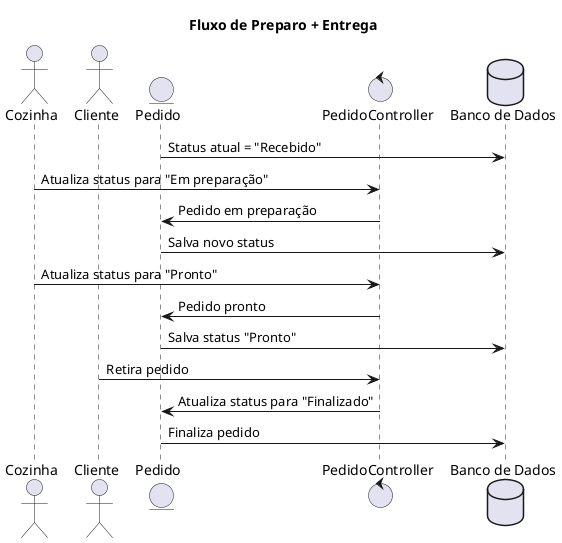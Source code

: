 
@startuml PreparoEntrega
title Fluxo de Preparo + Entrega

actor Cozinha
actor Cliente
entity "Pedido" as Pedido
control "PedidoController" as PedidoCtrl
database "Banco de Dados" as DB

Pedido -> DB : Status atual = "Recebido"
Cozinha -> PedidoCtrl : Atualiza status para "Em preparação"
PedidoCtrl -> Pedido : Pedido em preparação
Pedido -> DB : Salva novo status

Cozinha -> PedidoCtrl : Atualiza status para "Pronto"
PedidoCtrl -> Pedido : Pedido pronto
Pedido -> DB : Salva status "Pronto"

Cliente -> PedidoCtrl : Retira pedido
PedidoCtrl -> Pedido : Atualiza status para "Finalizado"
Pedido -> DB : Finaliza pedido

@enduml
